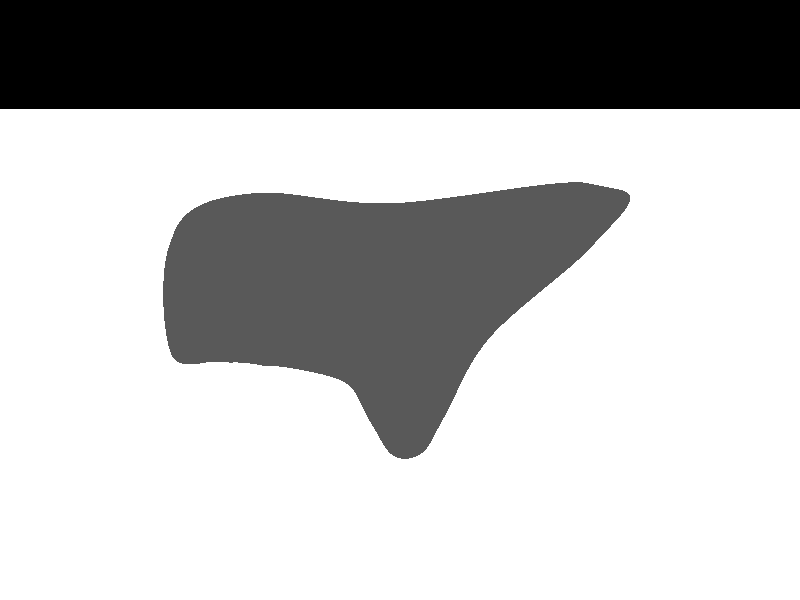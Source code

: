 #include "colors.inc"
#include "shapes.inc"
#include "woods.inc"
#include "metals.inc"
#include "stones.inc"
#include "textures.inc"


camera{
  location <-10,10,-20>
  //location<10,0,10>
  //location <10 + (10 * clock), 0, 0>
  //look_at<0,0,0>
  look_at<0,5,0>
  //rotate<0,-45,0>
  rotate<0,-15,0>
  angle 50
}

light_source{<-1,20,-20> color 1*White}
light_source{<1,20,20> color 1*White}
light_source{<-1,0,-20> color 1*White}
light_source{<1,0,20> color 1*White}



		    		prism {
    					cubic_spline
    					linear_sweep
    					-1.0,	//Base height
    					1.0,	//Top height
    					17
    					<0.35965, 0.51686>,
    					<-3.59274, 1.66471>,
    					<-4.74599, 1.85715>,
    					<-5.92490, 2.14119>,
    					<-5.72707, 4.99105>,
    					<-3.70729, 5.82934>,
    					<-0.01375, 5.48452>,
    					<5.62875, 5.93476>,
    					<4.99496, 4.48669>,
    					<2.21385, 2.10745>,
    					<1.00840, -0.00629>,
    					<0.39413, -0.99406>,
    					<-0.38689, -1.00627>,
    					<-0.99924, -0.01194>,
    					<-1.70232, 1.14897>,
    					<-3.59274, 1.66471>,
    					<-0.17807, 0.40875>
    					sturm
    					pigment{Gray10}
    					rotate<-90,0,0>
    					//rotate<90,0,180>
    					//translate<0,-0.3,0>
    					//scale<1,0.2,1>
    					translate<0,2,0>
    				}
    				
object{
	Plane_XZ
	pigment{color White}
	finish{
		Glossy
	}
}


/* Gizmo
union{
  object{
    Sphere
      pigment{ color Red }
      scale 10*x
      scale 0.1*y
      scale 0.1*z
  }
  object{
  	Cube
  	  pigment{ color Black }
  	  scale 0.11
  	  translate <1,0,0> 
  }
  object{
    Cube
      pigment{ color Green }
      scale 0.1*x
      scale 10*y
      scale 0.1*z
      rotate 90*y
  }
    object{
  	Cube
  	  pigment{ color Black }
  	  scale 0.11
  	  translate <0,1,0> 
  }
  object{
    Cube
      pigment{ color Blue }
      scale 0.1*x
      scale 0.1*y
      scale 10*z
      rotate 90*z
  }
    object{
  	Cube
  	  pigment{ color Black }
  	  scale 0.11
  	  translate <0,0,1> 
  }
}
// */

/*
union{
  difference{
    object{
      cylinder{<0,0,0>,<0,0,3>,0.8
        pigment{ color Gray50 }
        rotate < 90, 0, 0 >
  		}
  	}

    prism {
    	cubic_spline
    	linear_sweep
    	-1.0,	//Base height
    	1.0,	//Top height
    	17
    	<0.35965, 0.51686>,
    	<-3.59274, 1.66471>,
    	<-4.74599, 1.85715>,
    	<-5.92490, 2.14119>,
    	<-5.72707, 4.99105>,
    	<-3.70729, 5.82934>,
    	<-0.01375, 5.48452>,
    	<5.62875, 5.93476>,
    	<4.99496, 4.48669>,
    	<2.21385, 2.10745>,
    	<1.00840, -0.00629>,
    	<0.39413, -0.99406>,
    	<-0.38689, -1.00627>,
    	<-0.99924, -0.01194>,
    	<-1.70232, 1.14897>,
    	<-3.59274, 1.66471>,
    	<-0.17807, 0.40875>
    	sturm

    	texture {
    		pigment { rgb <0.5, 0.5, 0.5> }
    	}
    	rotate<90,0,180>
    	translate<0,-0.3,0>
    	scale<1,0.15,1>
    }
    translate<0,1,0>
    rotate<0,15,0>
  }

  difference{
		object{
			cylinder{<0,0,0>,<0,0,3>,0.8
			  pigment{ color Gray50 }
			  rotate < 90, 0, 0 >
			}
		}

    prism {
    	cubic_spline
    	linear_sweep
    	-1.0,	//Base height
    	1.0,	//Top height
    	17
    	<0.35965, 0.51686>,
    	<-3.59274, 1.66471>,
    	<-4.74599, 1.85715>,
    	<-5.92490, 2.14119>,
    	<-5.72707, 4.99105>,
    	<-3.70729, 5.82934>,
    	<-0.01375, 5.48452>,
    	<5.62875, 5.93476>,
    	<4.99496, 4.48669>,
    	<2.21385, 2.10745>,
    	<1.00840, -0.00629>,
    	<0.39413, -0.99406>,
    	<-0.38689, -1.00627>,
    	<-0.99924, -0.01194>,
    	<-1.70232, 1.14897>,
    	<-3.59274, 1.66471>,
    	<-0.17807, 0.40875>
    	sturm

    	texture {
    		pigment { rgb <0.5, 0.5, 0.5> }
    	}
    	rotate<90,0,180>
    	translate<0,-0.3,0>
    	scale<1,0.15,1>
    }
		translate<0,1,0>
		rotate<180,105,0>
		translate<0,1.7,0>
  }
  object{
    cylinder{<0,0,0>,<0,0,10>,0.78
		  pigment{ color Gray50 }
		  rotate < 90, 0, 0 >
		  translate<0,5,0>
		}
  }
  rotate<0,-15,0>
}

*/


/*
	object{
		cylinder{<0,0,0>,<0,0,3>,0.96
			pigment{color Black}
			rotate<90,0,0>
			translate<0,2,0>
		}	
	}

difference{
	object{
		cylinder{<0,0,0>,<0,0,3>,1
			pigment{color Gray50}
			rotate<90,0,0>
			translate<0,2,0>
		}	
	}

union{
#declare  num=6;
#declare  z_num=12;
#declare rot = 4;
#declare  d=1;

#declare rot1=0;
#while (rot1<=rot)
#declare  x1=-num;
 #while  (x1<=num)
 #declare z1=0;
   #while (z1<=z_num)
object{
	cylinder{<0,0,0>,<0,0,3>,0.014
		pigment{ color Gray50 }
		rotate < 0, 0, 90 >
	}
	translate<0,-z1*0.03,0>
	rotate<0,x1*3,0>
	rotate<0,rot1*15,0>
}
object{
		cylinder{<0,0,0>,<0,0,3>,0.014
		pigment{ color Gray50 }
		rotate < 0, 0, 90 >
	}
	translate<0,-0.015,0>
	translate<0,-z1*0.03,0>
	rotate<0,1.5,0>
	rotate<0,x1*3,0>
	rotate<0,rot1*15,0>
}
	#declare z1=z1+d;
	#end
       #declare  x1=x1+d;
 #end
 #declare rot1=rot1+d;
 #end
}

}
*/

//union{
//#declare  num=5;
//#declare  z_max=1;
//#declare  d=1;
//
//#declare  x1=-num;
// #while  (x1<=num)
//object{
//	cylinder{<0,0,0>,<0,0,3>,0.03
//		pigment{ color Gray50 }
//		rotate < 0, 0, 90 >
//	}
//	rotate<0,x1*2,0>
//}
//       #declare  x1=x1+d;
// #end
//}

